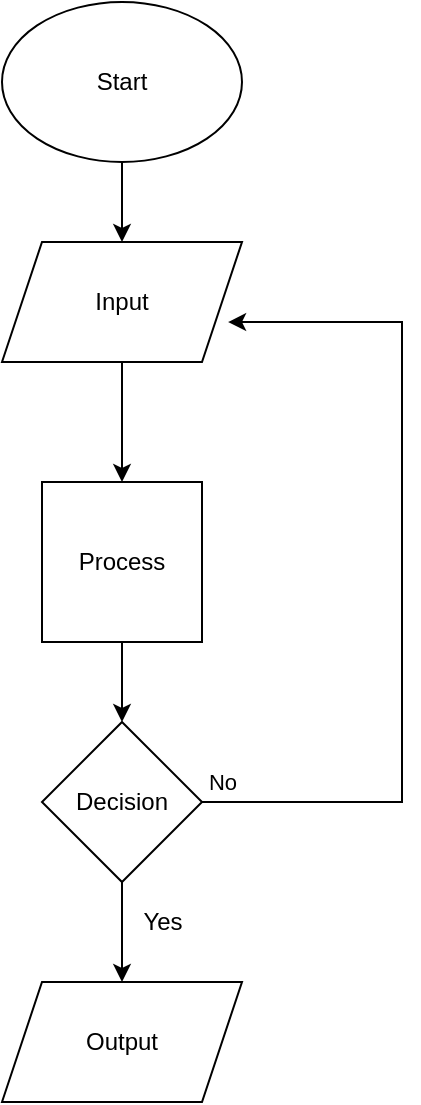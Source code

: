 <mxfile version="16.5.6" type="github">
  <diagram id="C5RBs43oDa-KdzZeNtuy" name="Page-1">
    <mxGraphModel dx="981" dy="601" grid="1" gridSize="10" guides="1" tooltips="1" connect="1" arrows="1" fold="1" page="1" pageScale="1" pageWidth="827" pageHeight="1169" math="0" shadow="0">
      <root>
        <mxCell id="WIyWlLk6GJQsqaUBKTNV-0" />
        <mxCell id="WIyWlLk6GJQsqaUBKTNV-1" parent="WIyWlLk6GJQsqaUBKTNV-0" />
        <mxCell id="XCbRWYV9g9p37ovDSCoQ-3" style="edgeStyle=orthogonalEdgeStyle;rounded=0;orthogonalLoop=1;jettySize=auto;html=1;exitX=0.5;exitY=1;exitDx=0;exitDy=0;entryX=0.5;entryY=0;entryDx=0;entryDy=0;" edge="1" parent="WIyWlLk6GJQsqaUBKTNV-1" source="XCbRWYV9g9p37ovDSCoQ-0" target="XCbRWYV9g9p37ovDSCoQ-1">
          <mxGeometry relative="1" as="geometry" />
        </mxCell>
        <mxCell id="XCbRWYV9g9p37ovDSCoQ-0" value="&lt;div&gt;Start&lt;/div&gt;" style="ellipse;whiteSpace=wrap;html=1;" vertex="1" parent="WIyWlLk6GJQsqaUBKTNV-1">
          <mxGeometry width="120" height="80" as="geometry" />
        </mxCell>
        <mxCell id="XCbRWYV9g9p37ovDSCoQ-5" style="edgeStyle=orthogonalEdgeStyle;rounded=0;orthogonalLoop=1;jettySize=auto;html=1;exitX=0.5;exitY=1;exitDx=0;exitDy=0;entryX=0.5;entryY=0;entryDx=0;entryDy=0;" edge="1" parent="WIyWlLk6GJQsqaUBKTNV-1" source="XCbRWYV9g9p37ovDSCoQ-1" target="XCbRWYV9g9p37ovDSCoQ-4">
          <mxGeometry relative="1" as="geometry" />
        </mxCell>
        <mxCell id="XCbRWYV9g9p37ovDSCoQ-1" value="&lt;div&gt;Input&lt;/div&gt;" style="shape=parallelogram;perimeter=parallelogramPerimeter;whiteSpace=wrap;html=1;fixedSize=1;" vertex="1" parent="WIyWlLk6GJQsqaUBKTNV-1">
          <mxGeometry y="120" width="120" height="60" as="geometry" />
        </mxCell>
        <mxCell id="XCbRWYV9g9p37ovDSCoQ-7" style="edgeStyle=orthogonalEdgeStyle;rounded=0;orthogonalLoop=1;jettySize=auto;html=1;exitX=0.5;exitY=1;exitDx=0;exitDy=0;" edge="1" parent="WIyWlLk6GJQsqaUBKTNV-1" source="XCbRWYV9g9p37ovDSCoQ-4" target="XCbRWYV9g9p37ovDSCoQ-6">
          <mxGeometry relative="1" as="geometry" />
        </mxCell>
        <mxCell id="XCbRWYV9g9p37ovDSCoQ-4" value="Process" style="whiteSpace=wrap;html=1;aspect=fixed;" vertex="1" parent="WIyWlLk6GJQsqaUBKTNV-1">
          <mxGeometry x="20" y="240" width="80" height="80" as="geometry" />
        </mxCell>
        <mxCell id="XCbRWYV9g9p37ovDSCoQ-8" style="edgeStyle=orthogonalEdgeStyle;rounded=0;orthogonalLoop=1;jettySize=auto;html=1;exitX=1;exitY=0.5;exitDx=0;exitDy=0;entryX=0.942;entryY=0.667;entryDx=0;entryDy=0;entryPerimeter=0;" edge="1" parent="WIyWlLk6GJQsqaUBKTNV-1" source="XCbRWYV9g9p37ovDSCoQ-6" target="XCbRWYV9g9p37ovDSCoQ-1">
          <mxGeometry relative="1" as="geometry">
            <Array as="points">
              <mxPoint x="200" y="400" />
              <mxPoint x="200" y="160" />
            </Array>
          </mxGeometry>
        </mxCell>
        <mxCell id="XCbRWYV9g9p37ovDSCoQ-9" value="&lt;div&gt;No&lt;/div&gt;" style="edgeLabel;html=1;align=center;verticalAlign=middle;resizable=0;points=[];" vertex="1" connectable="0" parent="XCbRWYV9g9p37ovDSCoQ-8">
          <mxGeometry x="-0.895" y="-1" relative="1" as="geometry">
            <mxPoint x="-13" y="-11" as="offset" />
          </mxGeometry>
        </mxCell>
        <mxCell id="XCbRWYV9g9p37ovDSCoQ-12" style="edgeStyle=orthogonalEdgeStyle;rounded=0;orthogonalLoop=1;jettySize=auto;html=1;exitX=0.5;exitY=1;exitDx=0;exitDy=0;entryX=0.5;entryY=0;entryDx=0;entryDy=0;" edge="1" parent="WIyWlLk6GJQsqaUBKTNV-1" source="XCbRWYV9g9p37ovDSCoQ-6" target="XCbRWYV9g9p37ovDSCoQ-11">
          <mxGeometry relative="1" as="geometry" />
        </mxCell>
        <mxCell id="XCbRWYV9g9p37ovDSCoQ-6" value="&lt;div&gt;Decision&lt;/div&gt;" style="rhombus;whiteSpace=wrap;html=1;" vertex="1" parent="WIyWlLk6GJQsqaUBKTNV-1">
          <mxGeometry x="20" y="360" width="80" height="80" as="geometry" />
        </mxCell>
        <mxCell id="XCbRWYV9g9p37ovDSCoQ-10" value="&lt;div&gt;Yes&lt;/div&gt;" style="text;html=1;align=center;verticalAlign=middle;resizable=0;points=[];autosize=1;strokeColor=none;fillColor=none;" vertex="1" parent="WIyWlLk6GJQsqaUBKTNV-1">
          <mxGeometry x="60" y="450" width="40" height="20" as="geometry" />
        </mxCell>
        <mxCell id="XCbRWYV9g9p37ovDSCoQ-11" value="Output" style="shape=parallelogram;perimeter=parallelogramPerimeter;whiteSpace=wrap;html=1;fixedSize=1;" vertex="1" parent="WIyWlLk6GJQsqaUBKTNV-1">
          <mxGeometry y="490" width="120" height="60" as="geometry" />
        </mxCell>
      </root>
    </mxGraphModel>
  </diagram>
</mxfile>
